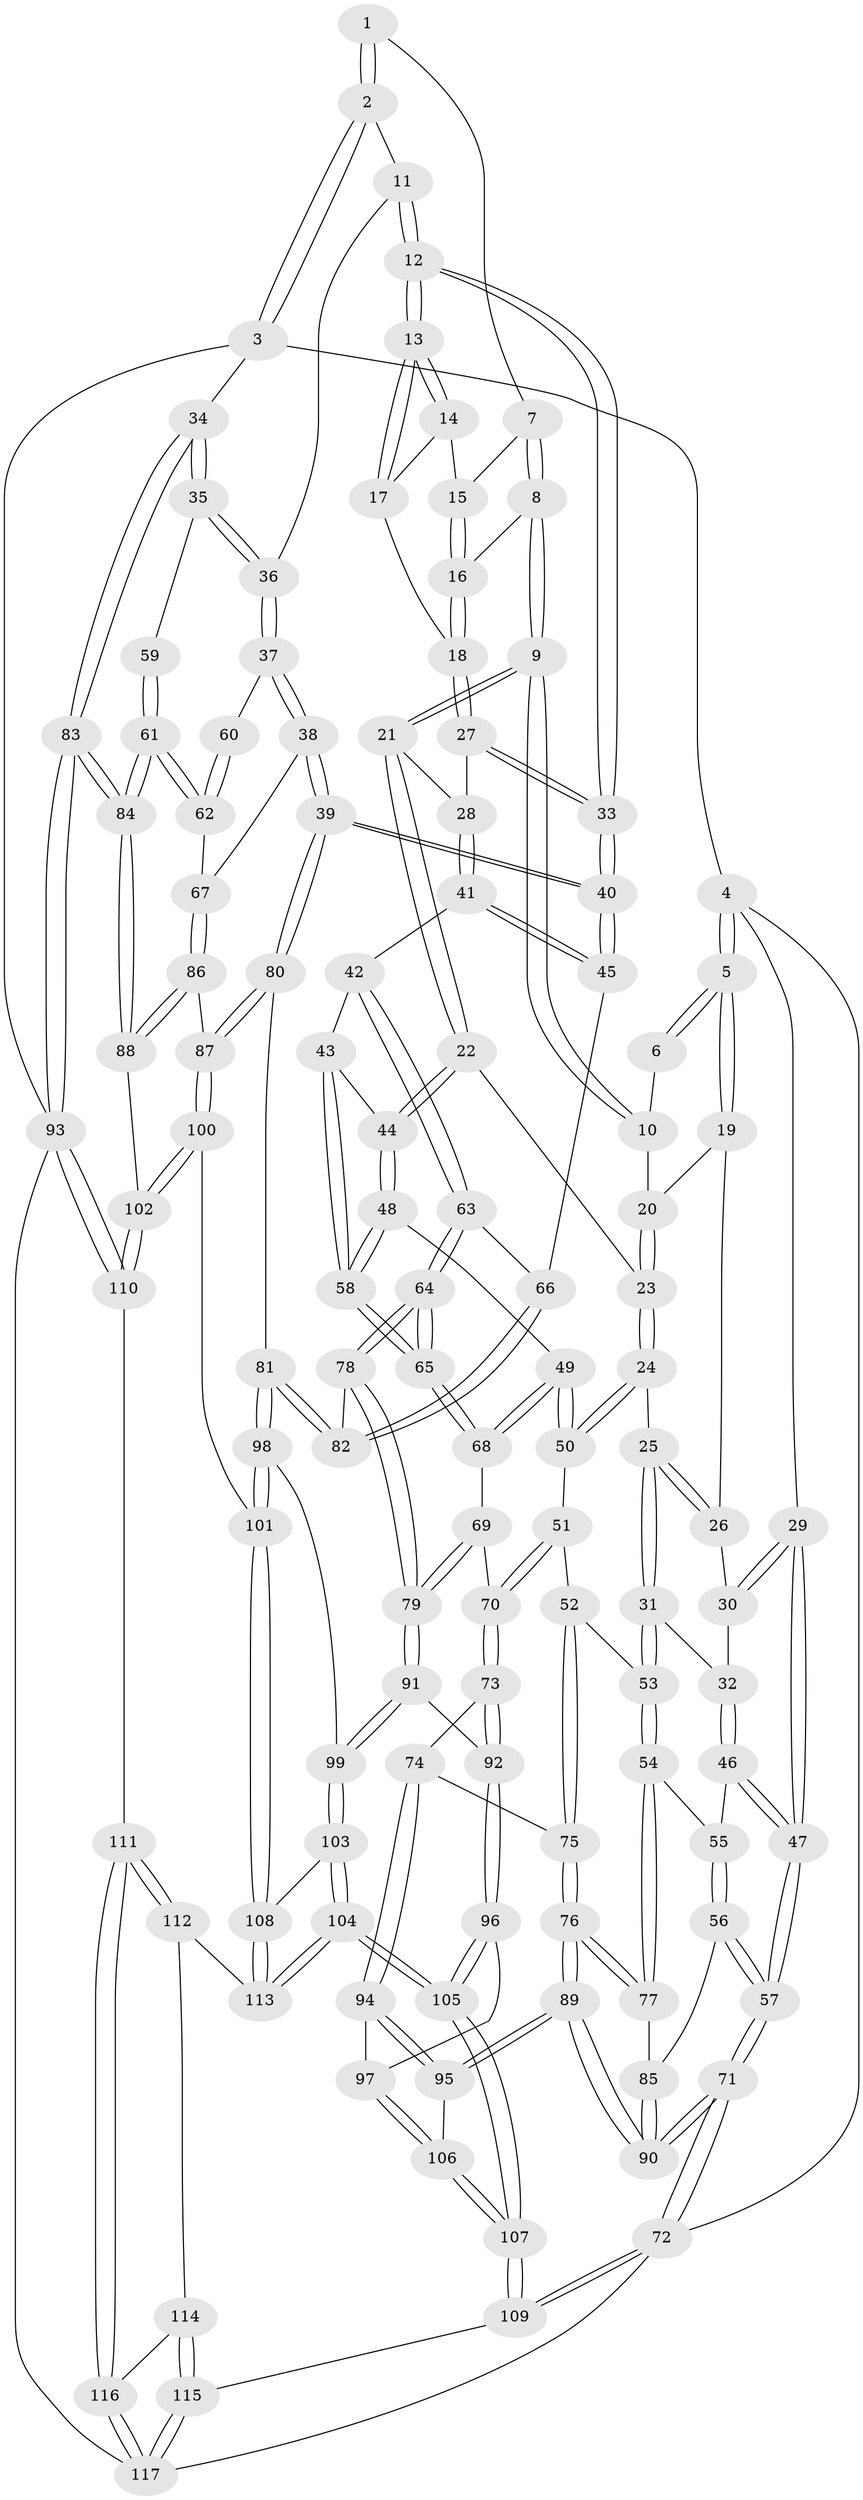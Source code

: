 // Generated by graph-tools (version 1.1) at 2025/38/03/09/25 02:38:45]
// undirected, 117 vertices, 289 edges
graph export_dot {
graph [start="1"]
  node [color=gray90,style=filled];
  1 [pos="+0.6309406725479694+0"];
  2 [pos="+0.9611742324730645+0"];
  3 [pos="+1+0"];
  4 [pos="+0+0"];
  5 [pos="+0+0"];
  6 [pos="+0.3544507273213657+0"];
  7 [pos="+0.6159554846516293+0"];
  8 [pos="+0.45669446758739557+0.0539449691627431"];
  9 [pos="+0.4253331589149332+0.06938839701670661"];
  10 [pos="+0.34978707828453276+0"];
  11 [pos="+0.8139228594727409+0.09548978766811589"];
  12 [pos="+0.7412996833542531+0.1295286029844898"];
  13 [pos="+0.726054622171283+0.11500694709299956"];
  14 [pos="+0.6773486817655047+0.029911223135232395"];
  15 [pos="+0.6158780854129631+0"];
  16 [pos="+0.5687723343717005+0.04816684039168469"];
  17 [pos="+0.629973574938862+0.09513950538550481"];
  18 [pos="+0.5713262850574904+0.10141228830319879"];
  19 [pos="+0.24317609822420122+0.06220680172201202"];
  20 [pos="+0.30574221151068226+0.036173599765482574"];
  21 [pos="+0.4381876630266799+0.1362507789316551"];
  22 [pos="+0.39021668570929036+0.17874911864368115"];
  23 [pos="+0.32714147614597244+0.18146303289733115"];
  24 [pos="+0.31803117171275075+0.18694713436051533"];
  25 [pos="+0.2264653426256771+0.18490219176312156"];
  26 [pos="+0.22978783678361764+0.07724998755498784"];
  27 [pos="+0.5682445868573218+0.11047430706225932"];
  28 [pos="+0.5101459860924813+0.15329143723287408"];
  29 [pos="+0+0"];
  30 [pos="+0.10668203419005946+0.0646483024088086"];
  31 [pos="+0.1947106266553921+0.2035763926716596"];
  32 [pos="+0.16781799749967155+0.17902436701438923"];
  33 [pos="+0.6935100381233708+0.2282799141809056"];
  34 [pos="+1+0.13053973678784428"];
  35 [pos="+1+0.1505781183130664"];
  36 [pos="+0.8646216325311117+0.1466335552801399"];
  37 [pos="+0.858127766189918+0.27025116378299296"];
  38 [pos="+0.8042625688631605+0.31259784368134896"];
  39 [pos="+0.7294706478707306+0.3209447961458106"];
  40 [pos="+0.6904051441627289+0.28257368111643905"];
  41 [pos="+0.5403085581090991+0.259685418615387"];
  42 [pos="+0.5340557453111078+0.2637854693019112"];
  43 [pos="+0.4965654143193834+0.2702459733311085"];
  44 [pos="+0.417964500753382+0.24983669866452685"];
  45 [pos="+0.6516872014179883+0.2871670114179819"];
  46 [pos="+0+0.17075283925640097"];
  47 [pos="+0+0.057354916471501344"];
  48 [pos="+0.395924453912573+0.29731167595309904"];
  49 [pos="+0.37428300121943214+0.31138093740678285"];
  50 [pos="+0.317698727611816+0.29287143188725767"];
  51 [pos="+0.2969422694311063+0.3083042992068526"];
  52 [pos="+0.22202767234312437+0.31577873927939615"];
  53 [pos="+0.16503561823935659+0.28898026524629067"];
  54 [pos="+0.14221425629254517+0.3023809279146824"];
  55 [pos="+0.05167309540214621+0.24407192836415514"];
  56 [pos="+0+0.37764830361045476"];
  57 [pos="+0+0.40542992846718257"];
  58 [pos="+0.44926687422509504+0.33134236835997977"];
  59 [pos="+0.9549467309112936+0.2686266903751773"];
  60 [pos="+0.9105300169804691+0.2711857094323842"];
  61 [pos="+0.9566219387914154+0.3919153305658567"];
  62 [pos="+0.9260097098609741+0.3854550274710476"];
  63 [pos="+0.4997098273471301+0.3889872282861771"];
  64 [pos="+0.478004776538099+0.4244228789828518"];
  65 [pos="+0.4627826324347094+0.39463934519389354"];
  66 [pos="+0.6176506026662639+0.3263268485124779"];
  67 [pos="+0.8730674764480957+0.37970277576710104"];
  68 [pos="+0.3758298052024659+0.3355567790944435"];
  69 [pos="+0.36194398650167453+0.36922653871091266"];
  70 [pos="+0.32062366581776175+0.39956266328254925"];
  71 [pos="+0+1"];
  72 [pos="+0+1"];
  73 [pos="+0.31123466571072883+0.4215753418668922"];
  74 [pos="+0.30779919854265403+0.4229668817360599"];
  75 [pos="+0.2587616756276447+0.4063672710790139"];
  76 [pos="+0.16047110435769424+0.462829273710903"];
  77 [pos="+0.1277940952506011+0.33322878094998815"];
  78 [pos="+0.4776685006923262+0.43729820562517135"];
  79 [pos="+0.47171447586084325+0.4465377576255745"];
  80 [pos="+0.7275407960721985+0.3404680478714966"];
  81 [pos="+0.6455571360257434+0.4675259265864352"];
  82 [pos="+0.5643676651412638+0.430207104506672"];
  83 [pos="+1+0.5398528096272278"];
  84 [pos="+1+0.5355994822680894"];
  85 [pos="+0.02990373716887099+0.37532949660234505"];
  86 [pos="+0.8637142523091063+0.4629641465629248"];
  87 [pos="+0.7912928292021253+0.4794860924905397"];
  88 [pos="+1+0.558915166985131"];
  89 [pos="+0.14208312664536304+0.5521950477661159"];
  90 [pos="+0.13048219673009265+0.5608174025493838"];
  91 [pos="+0.4573771262998268+0.48017717166713025"];
  92 [pos="+0.4368018772281977+0.4857034941584664"];
  93 [pos="+1+0.914804073042166"];
  94 [pos="+0.29816922997122086+0.45013229888503353"];
  95 [pos="+0.20815623624362203+0.5521325885417822"];
  96 [pos="+0.35821412419243426+0.557036486374753"];
  97 [pos="+0.33907660387119803+0.5530359825274456"];
  98 [pos="+0.649862458145342+0.5228835580432148"];
  99 [pos="+0.5126978337770401+0.5559949992219387"];
  100 [pos="+0.7559952836644545+0.5910444271497507"];
  101 [pos="+0.7256461000818868+0.6007805797704852"];
  102 [pos="+0.8915960658696915+0.6297149010954265"];
  103 [pos="+0.5108808405681756+0.6435190190525968"];
  104 [pos="+0.44160655492723616+0.8025927146701659"];
  105 [pos="+0.4076240852052256+0.8269803505667017"];
  106 [pos="+0.23376942512529147+0.5605508652811297"];
  107 [pos="+0.40483664936091174+0.8303708080579926"];
  108 [pos="+0.7173426583783598+0.6152908553646189"];
  109 [pos="+0.27794762178342575+1"];
  110 [pos="+0.8721032106127748+0.8382733657270985"];
  111 [pos="+0.8210342223115518+0.8655261009540218"];
  112 [pos="+0.7796323678743473+0.8515623285572311"];
  113 [pos="+0.6860445547296242+0.7679743174152529"];
  114 [pos="+0.6565493760941326+0.9426057594407903"];
  115 [pos="+0.3379263947536114+1"];
  116 [pos="+0.8251892777380011+1"];
  117 [pos="+0.8391905365656038+1"];
  1 -- 2;
  1 -- 2;
  1 -- 7;
  2 -- 3;
  2 -- 3;
  2 -- 11;
  3 -- 4;
  3 -- 34;
  3 -- 93;
  4 -- 5;
  4 -- 5;
  4 -- 29;
  4 -- 72;
  5 -- 6;
  5 -- 6;
  5 -- 19;
  5 -- 19;
  6 -- 10;
  7 -- 8;
  7 -- 8;
  7 -- 15;
  8 -- 9;
  8 -- 9;
  8 -- 16;
  9 -- 10;
  9 -- 10;
  9 -- 21;
  9 -- 21;
  10 -- 20;
  11 -- 12;
  11 -- 12;
  11 -- 36;
  12 -- 13;
  12 -- 13;
  12 -- 33;
  12 -- 33;
  13 -- 14;
  13 -- 14;
  13 -- 17;
  13 -- 17;
  14 -- 15;
  14 -- 17;
  15 -- 16;
  15 -- 16;
  16 -- 18;
  16 -- 18;
  17 -- 18;
  18 -- 27;
  18 -- 27;
  19 -- 20;
  19 -- 26;
  20 -- 23;
  20 -- 23;
  21 -- 22;
  21 -- 22;
  21 -- 28;
  22 -- 23;
  22 -- 44;
  22 -- 44;
  23 -- 24;
  23 -- 24;
  24 -- 25;
  24 -- 50;
  24 -- 50;
  25 -- 26;
  25 -- 26;
  25 -- 31;
  25 -- 31;
  26 -- 30;
  27 -- 28;
  27 -- 33;
  27 -- 33;
  28 -- 41;
  28 -- 41;
  29 -- 30;
  29 -- 30;
  29 -- 47;
  29 -- 47;
  30 -- 32;
  31 -- 32;
  31 -- 53;
  31 -- 53;
  32 -- 46;
  32 -- 46;
  33 -- 40;
  33 -- 40;
  34 -- 35;
  34 -- 35;
  34 -- 83;
  34 -- 83;
  35 -- 36;
  35 -- 36;
  35 -- 59;
  36 -- 37;
  36 -- 37;
  37 -- 38;
  37 -- 38;
  37 -- 60;
  38 -- 39;
  38 -- 39;
  38 -- 67;
  39 -- 40;
  39 -- 40;
  39 -- 80;
  39 -- 80;
  40 -- 45;
  40 -- 45;
  41 -- 42;
  41 -- 45;
  41 -- 45;
  42 -- 43;
  42 -- 63;
  42 -- 63;
  43 -- 44;
  43 -- 58;
  43 -- 58;
  44 -- 48;
  44 -- 48;
  45 -- 66;
  46 -- 47;
  46 -- 47;
  46 -- 55;
  47 -- 57;
  47 -- 57;
  48 -- 49;
  48 -- 58;
  48 -- 58;
  49 -- 50;
  49 -- 50;
  49 -- 68;
  49 -- 68;
  50 -- 51;
  51 -- 52;
  51 -- 70;
  51 -- 70;
  52 -- 53;
  52 -- 75;
  52 -- 75;
  53 -- 54;
  53 -- 54;
  54 -- 55;
  54 -- 77;
  54 -- 77;
  55 -- 56;
  55 -- 56;
  56 -- 57;
  56 -- 57;
  56 -- 85;
  57 -- 71;
  57 -- 71;
  58 -- 65;
  58 -- 65;
  59 -- 61;
  59 -- 61;
  60 -- 62;
  60 -- 62;
  61 -- 62;
  61 -- 62;
  61 -- 84;
  61 -- 84;
  62 -- 67;
  63 -- 64;
  63 -- 64;
  63 -- 66;
  64 -- 65;
  64 -- 65;
  64 -- 78;
  64 -- 78;
  65 -- 68;
  65 -- 68;
  66 -- 82;
  66 -- 82;
  67 -- 86;
  67 -- 86;
  68 -- 69;
  69 -- 70;
  69 -- 79;
  69 -- 79;
  70 -- 73;
  70 -- 73;
  71 -- 72;
  71 -- 72;
  71 -- 90;
  71 -- 90;
  72 -- 109;
  72 -- 109;
  72 -- 117;
  73 -- 74;
  73 -- 92;
  73 -- 92;
  74 -- 75;
  74 -- 94;
  74 -- 94;
  75 -- 76;
  75 -- 76;
  76 -- 77;
  76 -- 77;
  76 -- 89;
  76 -- 89;
  77 -- 85;
  78 -- 79;
  78 -- 79;
  78 -- 82;
  79 -- 91;
  79 -- 91;
  80 -- 81;
  80 -- 87;
  80 -- 87;
  81 -- 82;
  81 -- 82;
  81 -- 98;
  81 -- 98;
  83 -- 84;
  83 -- 84;
  83 -- 93;
  83 -- 93;
  84 -- 88;
  84 -- 88;
  85 -- 90;
  85 -- 90;
  86 -- 87;
  86 -- 88;
  86 -- 88;
  87 -- 100;
  87 -- 100;
  88 -- 102;
  89 -- 90;
  89 -- 90;
  89 -- 95;
  89 -- 95;
  91 -- 92;
  91 -- 99;
  91 -- 99;
  92 -- 96;
  92 -- 96;
  93 -- 110;
  93 -- 110;
  93 -- 117;
  94 -- 95;
  94 -- 95;
  94 -- 97;
  95 -- 106;
  96 -- 97;
  96 -- 105;
  96 -- 105;
  97 -- 106;
  97 -- 106;
  98 -- 99;
  98 -- 101;
  98 -- 101;
  99 -- 103;
  99 -- 103;
  100 -- 101;
  100 -- 102;
  100 -- 102;
  101 -- 108;
  101 -- 108;
  102 -- 110;
  102 -- 110;
  103 -- 104;
  103 -- 104;
  103 -- 108;
  104 -- 105;
  104 -- 105;
  104 -- 113;
  104 -- 113;
  105 -- 107;
  105 -- 107;
  106 -- 107;
  106 -- 107;
  107 -- 109;
  107 -- 109;
  108 -- 113;
  108 -- 113;
  109 -- 115;
  110 -- 111;
  111 -- 112;
  111 -- 112;
  111 -- 116;
  111 -- 116;
  112 -- 113;
  112 -- 114;
  114 -- 115;
  114 -- 115;
  114 -- 116;
  115 -- 117;
  115 -- 117;
  116 -- 117;
  116 -- 117;
}
